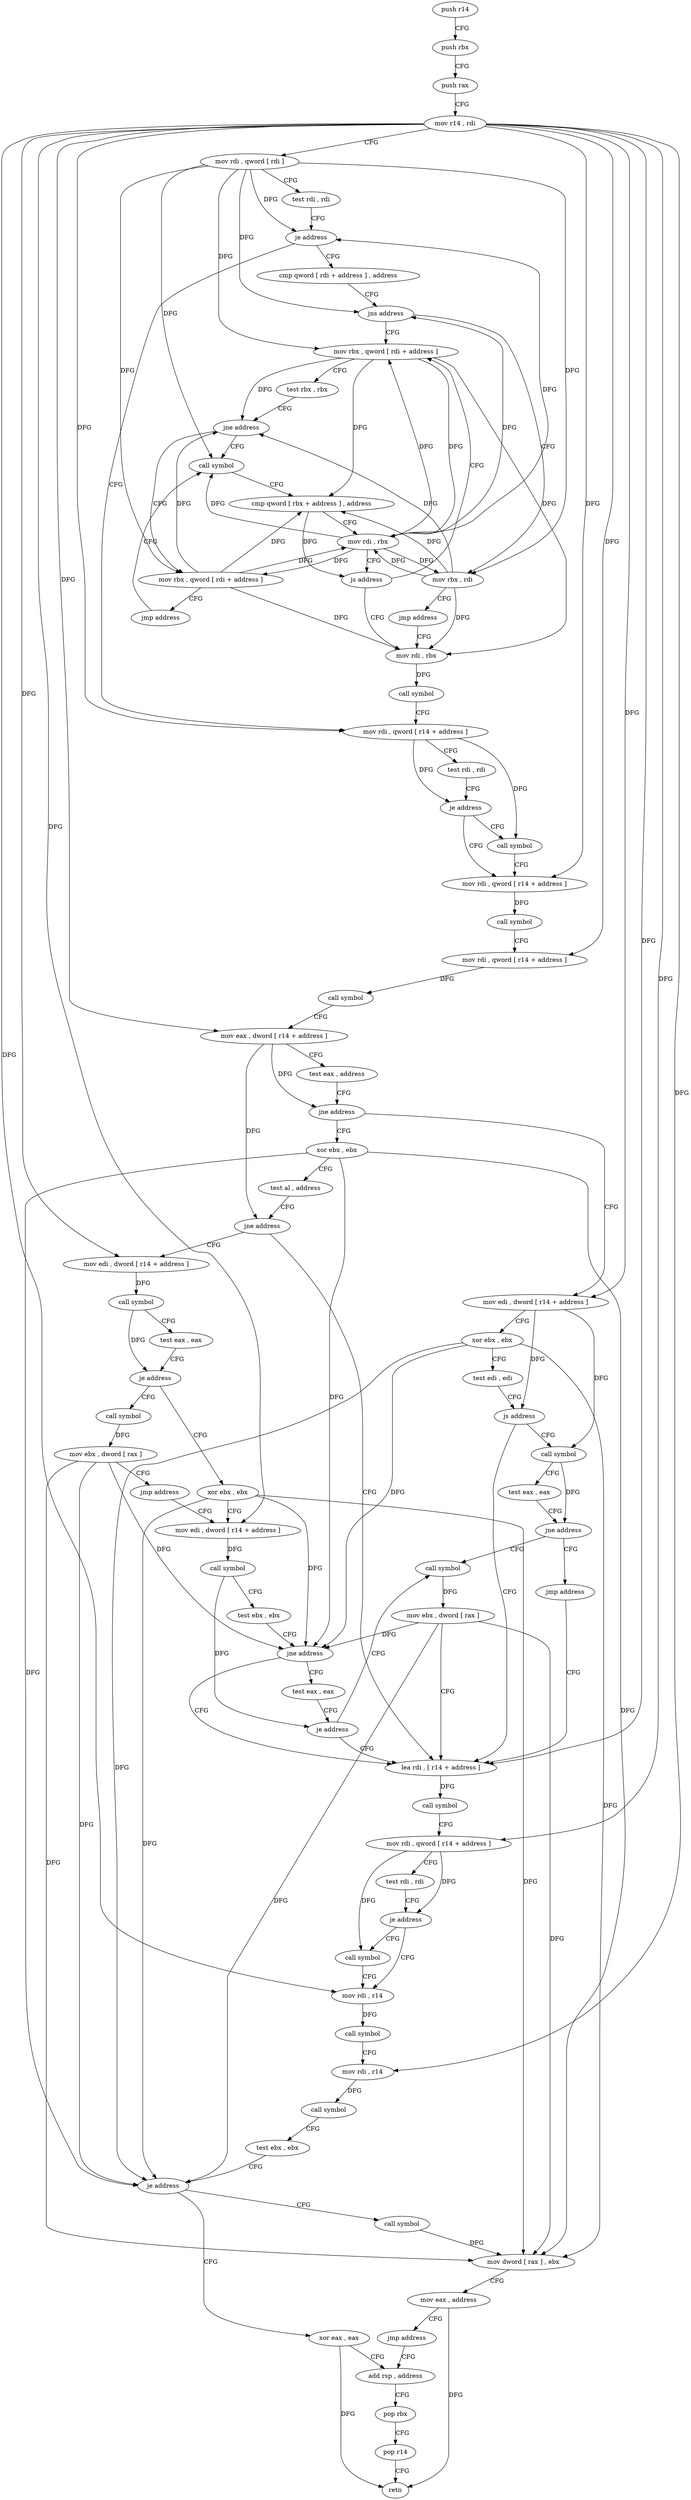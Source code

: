 digraph "func" {
"4210272" [label = "push r14" ]
"4210274" [label = "push rbx" ]
"4210275" [label = "push rax" ]
"4210276" [label = "mov r14 , rdi" ]
"4210279" [label = "mov rdi , qword [ rdi ]" ]
"4210282" [label = "test rdi , rdi" ]
"4210285" [label = "je address" ]
"4210342" [label = "mov rdi , qword [ r14 + address ]" ]
"4210287" [label = "cmp qword [ rdi + address ] , address" ]
"4210346" [label = "test rdi , rdi" ]
"4210349" [label = "je address" ]
"4210356" [label = "mov rdi , qword [ r14 + address ]" ]
"4210351" [label = "call symbol" ]
"4210292" [label = "jns address" ]
"4210319" [label = "mov rbx , qword [ rdi + address ]" ]
"4210294" [label = "mov rbx , rdi" ]
"4210360" [label = "call symbol" ]
"4210365" [label = "mov rdi , qword [ r14 + address ]" ]
"4210369" [label = "call symbol" ]
"4210374" [label = "mov eax , dword [ r14 + address ]" ]
"4210378" [label = "test eax , address" ]
"4210383" [label = "jne address" ]
"4210413" [label = "mov edi , dword [ r14 + address ]" ]
"4210385" [label = "xor ebx , ebx" ]
"4210323" [label = "test rbx , rbx" ]
"4210326" [label = "jne address" ]
"4210304" [label = "call symbol" ]
"4210328" [label = "mov rbx , qword [ rdi + address ]" ]
"4210297" [label = "jmp address" ]
"4210334" [label = "mov rdi , rbx" ]
"4210417" [label = "xor ebx , ebx" ]
"4210419" [label = "test edi , edi" ]
"4210421" [label = "js address" ]
"4210460" [label = "lea rdi , [ r14 + address ]" ]
"4210423" [label = "call symbol" ]
"4210387" [label = "test al , address" ]
"4210389" [label = "jne address" ]
"4210391" [label = "mov edi , dword [ r14 + address ]" ]
"4210309" [label = "cmp qword [ rbx + address ] , address" ]
"4210314" [label = "mov rdi , rbx" ]
"4210317" [label = "js address" ]
"4210332" [label = "jmp address" ]
"4210337" [label = "call symbol" ]
"4210464" [label = "call symbol" ]
"4210469" [label = "mov rdi , qword [ r14 + address ]" ]
"4210473" [label = "test rdi , rdi" ]
"4210476" [label = "je address" ]
"4210483" [label = "mov rdi , r14" ]
"4210478" [label = "call symbol" ]
"4210428" [label = "test eax , eax" ]
"4210430" [label = "jne address" ]
"4210453" [label = "call symbol" ]
"4210432" [label = "jmp address" ]
"4210395" [label = "call symbol" ]
"4210400" [label = "test eax , eax" ]
"4210402" [label = "je address" ]
"4210434" [label = "xor ebx , ebx" ]
"4210404" [label = "call symbol" ]
"4210486" [label = "call symbol" ]
"4210491" [label = "mov rdi , r14" ]
"4210494" [label = "call symbol" ]
"4210499" [label = "test ebx , ebx" ]
"4210501" [label = "je address" ]
"4210517" [label = "xor eax , eax" ]
"4210503" [label = "call symbol" ]
"4210458" [label = "mov ebx , dword [ rax ]" ]
"4210436" [label = "mov edi , dword [ r14 + address ]" ]
"4210409" [label = "mov ebx , dword [ rax ]" ]
"4210411" [label = "jmp address" ]
"4210519" [label = "add rsp , address" ]
"4210508" [label = "mov dword [ rax ] , ebx" ]
"4210510" [label = "mov eax , address" ]
"4210515" [label = "jmp address" ]
"4210449" [label = "test eax , eax" ]
"4210451" [label = "je address" ]
"4210440" [label = "call symbol" ]
"4210445" [label = "test ebx , ebx" ]
"4210447" [label = "jne address" ]
"4210523" [label = "pop rbx" ]
"4210524" [label = "pop r14" ]
"4210526" [label = "retn" ]
"4210272" -> "4210274" [ label = "CFG" ]
"4210274" -> "4210275" [ label = "CFG" ]
"4210275" -> "4210276" [ label = "CFG" ]
"4210276" -> "4210279" [ label = "CFG" ]
"4210276" -> "4210342" [ label = "DFG" ]
"4210276" -> "4210356" [ label = "DFG" ]
"4210276" -> "4210365" [ label = "DFG" ]
"4210276" -> "4210374" [ label = "DFG" ]
"4210276" -> "4210413" [ label = "DFG" ]
"4210276" -> "4210460" [ label = "DFG" ]
"4210276" -> "4210469" [ label = "DFG" ]
"4210276" -> "4210391" [ label = "DFG" ]
"4210276" -> "4210483" [ label = "DFG" ]
"4210276" -> "4210491" [ label = "DFG" ]
"4210276" -> "4210436" [ label = "DFG" ]
"4210279" -> "4210282" [ label = "CFG" ]
"4210279" -> "4210285" [ label = "DFG" ]
"4210279" -> "4210292" [ label = "DFG" ]
"4210279" -> "4210319" [ label = "DFG" ]
"4210279" -> "4210294" [ label = "DFG" ]
"4210279" -> "4210304" [ label = "DFG" ]
"4210279" -> "4210328" [ label = "DFG" ]
"4210282" -> "4210285" [ label = "CFG" ]
"4210285" -> "4210342" [ label = "CFG" ]
"4210285" -> "4210287" [ label = "CFG" ]
"4210342" -> "4210346" [ label = "CFG" ]
"4210342" -> "4210349" [ label = "DFG" ]
"4210342" -> "4210351" [ label = "DFG" ]
"4210287" -> "4210292" [ label = "CFG" ]
"4210346" -> "4210349" [ label = "CFG" ]
"4210349" -> "4210356" [ label = "CFG" ]
"4210349" -> "4210351" [ label = "CFG" ]
"4210356" -> "4210360" [ label = "DFG" ]
"4210351" -> "4210356" [ label = "CFG" ]
"4210292" -> "4210319" [ label = "CFG" ]
"4210292" -> "4210294" [ label = "CFG" ]
"4210319" -> "4210323" [ label = "CFG" ]
"4210319" -> "4210326" [ label = "DFG" ]
"4210319" -> "4210309" [ label = "DFG" ]
"4210319" -> "4210314" [ label = "DFG" ]
"4210319" -> "4210334" [ label = "DFG" ]
"4210294" -> "4210297" [ label = "CFG" ]
"4210294" -> "4210326" [ label = "DFG" ]
"4210294" -> "4210309" [ label = "DFG" ]
"4210294" -> "4210314" [ label = "DFG" ]
"4210294" -> "4210334" [ label = "DFG" ]
"4210360" -> "4210365" [ label = "CFG" ]
"4210365" -> "4210369" [ label = "DFG" ]
"4210369" -> "4210374" [ label = "CFG" ]
"4210374" -> "4210378" [ label = "CFG" ]
"4210374" -> "4210383" [ label = "DFG" ]
"4210374" -> "4210389" [ label = "DFG" ]
"4210378" -> "4210383" [ label = "CFG" ]
"4210383" -> "4210413" [ label = "CFG" ]
"4210383" -> "4210385" [ label = "CFG" ]
"4210413" -> "4210417" [ label = "CFG" ]
"4210413" -> "4210421" [ label = "DFG" ]
"4210413" -> "4210423" [ label = "DFG" ]
"4210385" -> "4210387" [ label = "CFG" ]
"4210385" -> "4210501" [ label = "DFG" ]
"4210385" -> "4210508" [ label = "DFG" ]
"4210385" -> "4210447" [ label = "DFG" ]
"4210323" -> "4210326" [ label = "CFG" ]
"4210326" -> "4210304" [ label = "CFG" ]
"4210326" -> "4210328" [ label = "CFG" ]
"4210304" -> "4210309" [ label = "CFG" ]
"4210328" -> "4210332" [ label = "CFG" ]
"4210328" -> "4210326" [ label = "DFG" ]
"4210328" -> "4210309" [ label = "DFG" ]
"4210328" -> "4210314" [ label = "DFG" ]
"4210328" -> "4210334" [ label = "DFG" ]
"4210297" -> "4210334" [ label = "CFG" ]
"4210334" -> "4210337" [ label = "DFG" ]
"4210417" -> "4210419" [ label = "CFG" ]
"4210417" -> "4210501" [ label = "DFG" ]
"4210417" -> "4210508" [ label = "DFG" ]
"4210417" -> "4210447" [ label = "DFG" ]
"4210419" -> "4210421" [ label = "CFG" ]
"4210421" -> "4210460" [ label = "CFG" ]
"4210421" -> "4210423" [ label = "CFG" ]
"4210460" -> "4210464" [ label = "DFG" ]
"4210423" -> "4210428" [ label = "CFG" ]
"4210423" -> "4210430" [ label = "DFG" ]
"4210387" -> "4210389" [ label = "CFG" ]
"4210389" -> "4210460" [ label = "CFG" ]
"4210389" -> "4210391" [ label = "CFG" ]
"4210391" -> "4210395" [ label = "DFG" ]
"4210309" -> "4210314" [ label = "CFG" ]
"4210309" -> "4210317" [ label = "DFG" ]
"4210314" -> "4210317" [ label = "CFG" ]
"4210314" -> "4210285" [ label = "DFG" ]
"4210314" -> "4210292" [ label = "DFG" ]
"4210314" -> "4210319" [ label = "DFG" ]
"4210314" -> "4210294" [ label = "DFG" ]
"4210314" -> "4210304" [ label = "DFG" ]
"4210314" -> "4210328" [ label = "DFG" ]
"4210317" -> "4210334" [ label = "CFG" ]
"4210317" -> "4210319" [ label = "CFG" ]
"4210332" -> "4210304" [ label = "CFG" ]
"4210337" -> "4210342" [ label = "CFG" ]
"4210464" -> "4210469" [ label = "CFG" ]
"4210469" -> "4210473" [ label = "CFG" ]
"4210469" -> "4210476" [ label = "DFG" ]
"4210469" -> "4210478" [ label = "DFG" ]
"4210473" -> "4210476" [ label = "CFG" ]
"4210476" -> "4210483" [ label = "CFG" ]
"4210476" -> "4210478" [ label = "CFG" ]
"4210483" -> "4210486" [ label = "DFG" ]
"4210478" -> "4210483" [ label = "CFG" ]
"4210428" -> "4210430" [ label = "CFG" ]
"4210430" -> "4210453" [ label = "CFG" ]
"4210430" -> "4210432" [ label = "CFG" ]
"4210453" -> "4210458" [ label = "DFG" ]
"4210432" -> "4210460" [ label = "CFG" ]
"4210395" -> "4210400" [ label = "CFG" ]
"4210395" -> "4210402" [ label = "DFG" ]
"4210400" -> "4210402" [ label = "CFG" ]
"4210402" -> "4210434" [ label = "CFG" ]
"4210402" -> "4210404" [ label = "CFG" ]
"4210434" -> "4210436" [ label = "CFG" ]
"4210434" -> "4210501" [ label = "DFG" ]
"4210434" -> "4210508" [ label = "DFG" ]
"4210434" -> "4210447" [ label = "DFG" ]
"4210404" -> "4210409" [ label = "DFG" ]
"4210486" -> "4210491" [ label = "CFG" ]
"4210491" -> "4210494" [ label = "DFG" ]
"4210494" -> "4210499" [ label = "CFG" ]
"4210499" -> "4210501" [ label = "CFG" ]
"4210501" -> "4210517" [ label = "CFG" ]
"4210501" -> "4210503" [ label = "CFG" ]
"4210517" -> "4210519" [ label = "CFG" ]
"4210517" -> "4210526" [ label = "DFG" ]
"4210503" -> "4210508" [ label = "DFG" ]
"4210458" -> "4210460" [ label = "CFG" ]
"4210458" -> "4210501" [ label = "DFG" ]
"4210458" -> "4210508" [ label = "DFG" ]
"4210458" -> "4210447" [ label = "DFG" ]
"4210436" -> "4210440" [ label = "DFG" ]
"4210409" -> "4210411" [ label = "CFG" ]
"4210409" -> "4210501" [ label = "DFG" ]
"4210409" -> "4210508" [ label = "DFG" ]
"4210409" -> "4210447" [ label = "DFG" ]
"4210411" -> "4210436" [ label = "CFG" ]
"4210519" -> "4210523" [ label = "CFG" ]
"4210508" -> "4210510" [ label = "CFG" ]
"4210510" -> "4210515" [ label = "CFG" ]
"4210510" -> "4210526" [ label = "DFG" ]
"4210515" -> "4210519" [ label = "CFG" ]
"4210449" -> "4210451" [ label = "CFG" ]
"4210451" -> "4210460" [ label = "CFG" ]
"4210451" -> "4210453" [ label = "CFG" ]
"4210440" -> "4210445" [ label = "CFG" ]
"4210440" -> "4210451" [ label = "DFG" ]
"4210445" -> "4210447" [ label = "CFG" ]
"4210447" -> "4210460" [ label = "CFG" ]
"4210447" -> "4210449" [ label = "CFG" ]
"4210523" -> "4210524" [ label = "CFG" ]
"4210524" -> "4210526" [ label = "CFG" ]
}
